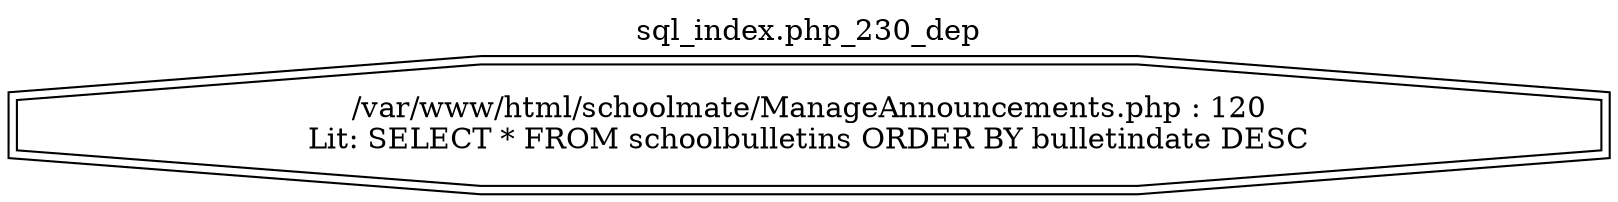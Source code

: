 digraph cfg {
  label="sql_index.php_230_dep";
  labelloc=t;
  n1 [shape=doubleoctagon, label="/var/www/html/schoolmate/ManageAnnouncements.php : 120\nLit: SELECT * FROM schoolbulletins ORDER BY bulletindate DESC\n"];
}
